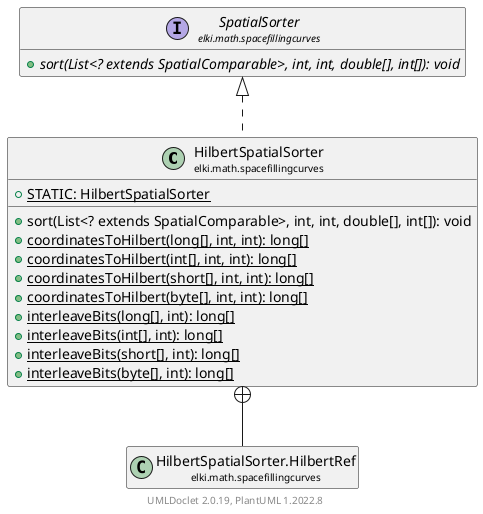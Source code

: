 @startuml
    remove .*\.(Instance|Par|Parameterizer|Factory)$
    set namespaceSeparator none
    hide empty fields
    hide empty methods

    class "<size:14>HilbertSpatialSorter\n<size:10>elki.math.spacefillingcurves" as elki.math.spacefillingcurves.HilbertSpatialSorter [[HilbertSpatialSorter.html]] {
        {static} +STATIC: HilbertSpatialSorter
        +sort(List<? extends SpatialComparable>, int, int, double[], int[]): void
        {static} +coordinatesToHilbert(long[], int, int): long[]
        {static} +coordinatesToHilbert(int[], int, int): long[]
        {static} +coordinatesToHilbert(short[], int, int): long[]
        {static} +coordinatesToHilbert(byte[], int, int): long[]
        {static} +interleaveBits(long[], int): long[]
        {static} +interleaveBits(int[], int): long[]
        {static} +interleaveBits(short[], int): long[]
        {static} +interleaveBits(byte[], int): long[]
    }

    interface "<size:14>SpatialSorter\n<size:10>elki.math.spacefillingcurves" as elki.math.spacefillingcurves.SpatialSorter [[SpatialSorter.html]] {
        {abstract} +sort(List<? extends SpatialComparable>, int, int, double[], int[]): void
    }
    class "<size:14>HilbertSpatialSorter.HilbertRef\n<size:10>elki.math.spacefillingcurves" as elki.math.spacefillingcurves.HilbertSpatialSorter.HilbertRef [[HilbertSpatialSorter.HilbertRef.html]]
    class "<size:14>HilbertSpatialSorter.Par\n<size:10>elki.math.spacefillingcurves" as elki.math.spacefillingcurves.HilbertSpatialSorter.Par [[HilbertSpatialSorter.Par.html]]

    elki.math.spacefillingcurves.SpatialSorter <|.. elki.math.spacefillingcurves.HilbertSpatialSorter
    elki.math.spacefillingcurves.HilbertSpatialSorter +-- elki.math.spacefillingcurves.HilbertSpatialSorter.HilbertRef
    elki.math.spacefillingcurves.HilbertSpatialSorter +-- elki.math.spacefillingcurves.HilbertSpatialSorter.Par

    center footer UMLDoclet 2.0.19, PlantUML 1.2022.8
@enduml
